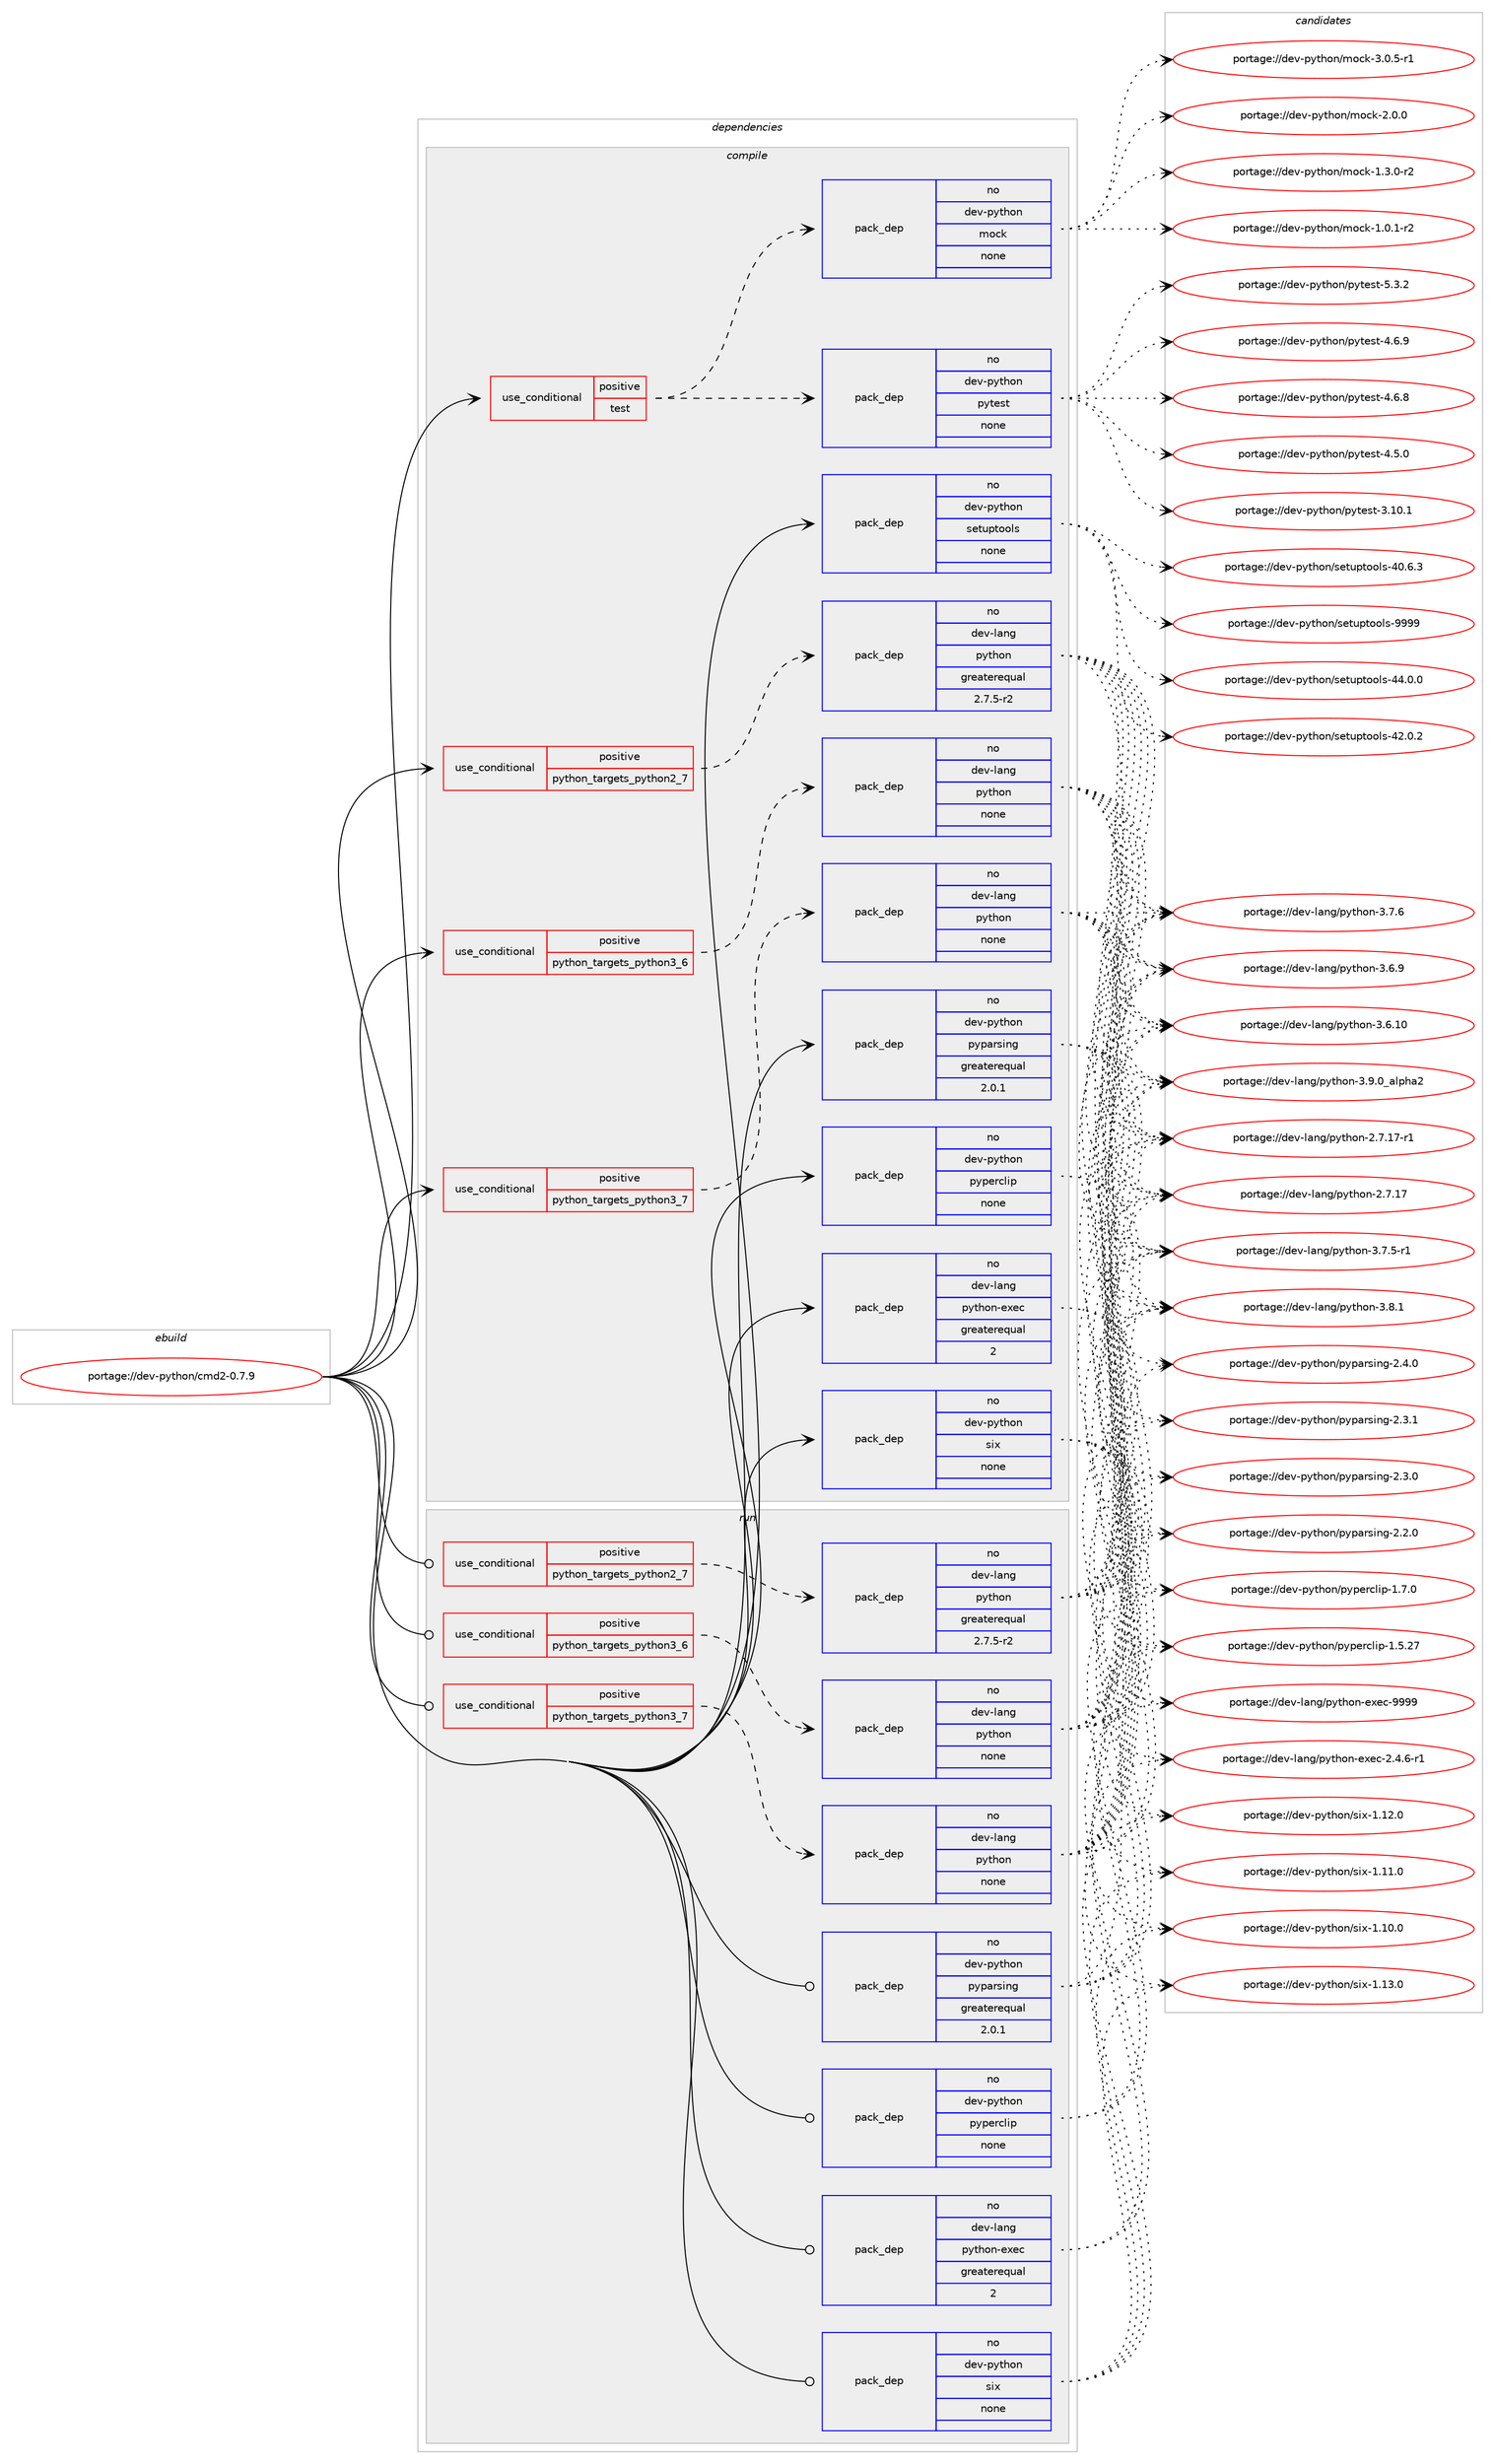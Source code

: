 digraph prolog {

# *************
# Graph options
# *************

newrank=true;
concentrate=true;
compound=true;
graph [rankdir=LR,fontname=Helvetica,fontsize=10,ranksep=1.5];#, ranksep=2.5, nodesep=0.2];
edge  [arrowhead=vee];
node  [fontname=Helvetica,fontsize=10];

# **********
# The ebuild
# **********

subgraph cluster_leftcol {
color=gray;
label=<<i>ebuild</i>>;
id [label="portage://dev-python/cmd2-0.7.9", color=red, width=4, href="../dev-python/cmd2-0.7.9.svg"];
}

# ****************
# The dependencies
# ****************

subgraph cluster_midcol {
color=gray;
label=<<i>dependencies</i>>;
subgraph cluster_compile {
fillcolor="#eeeeee";
style=filled;
label=<<i>compile</i>>;
subgraph cond117594 {
dependency466576 [label=<<TABLE BORDER="0" CELLBORDER="1" CELLSPACING="0" CELLPADDING="4"><TR><TD ROWSPAN="3" CELLPADDING="10">use_conditional</TD></TR><TR><TD>positive</TD></TR><TR><TD>python_targets_python2_7</TD></TR></TABLE>>, shape=none, color=red];
subgraph pack343975 {
dependency466577 [label=<<TABLE BORDER="0" CELLBORDER="1" CELLSPACING="0" CELLPADDING="4" WIDTH="220"><TR><TD ROWSPAN="6" CELLPADDING="30">pack_dep</TD></TR><TR><TD WIDTH="110">no</TD></TR><TR><TD>dev-lang</TD></TR><TR><TD>python</TD></TR><TR><TD>greaterequal</TD></TR><TR><TD>2.7.5-r2</TD></TR></TABLE>>, shape=none, color=blue];
}
dependency466576:e -> dependency466577:w [weight=20,style="dashed",arrowhead="vee"];
}
id:e -> dependency466576:w [weight=20,style="solid",arrowhead="vee"];
subgraph cond117595 {
dependency466578 [label=<<TABLE BORDER="0" CELLBORDER="1" CELLSPACING="0" CELLPADDING="4"><TR><TD ROWSPAN="3" CELLPADDING="10">use_conditional</TD></TR><TR><TD>positive</TD></TR><TR><TD>python_targets_python3_6</TD></TR></TABLE>>, shape=none, color=red];
subgraph pack343976 {
dependency466579 [label=<<TABLE BORDER="0" CELLBORDER="1" CELLSPACING="0" CELLPADDING="4" WIDTH="220"><TR><TD ROWSPAN="6" CELLPADDING="30">pack_dep</TD></TR><TR><TD WIDTH="110">no</TD></TR><TR><TD>dev-lang</TD></TR><TR><TD>python</TD></TR><TR><TD>none</TD></TR><TR><TD></TD></TR></TABLE>>, shape=none, color=blue];
}
dependency466578:e -> dependency466579:w [weight=20,style="dashed",arrowhead="vee"];
}
id:e -> dependency466578:w [weight=20,style="solid",arrowhead="vee"];
subgraph cond117596 {
dependency466580 [label=<<TABLE BORDER="0" CELLBORDER="1" CELLSPACING="0" CELLPADDING="4"><TR><TD ROWSPAN="3" CELLPADDING="10">use_conditional</TD></TR><TR><TD>positive</TD></TR><TR><TD>python_targets_python3_7</TD></TR></TABLE>>, shape=none, color=red];
subgraph pack343977 {
dependency466581 [label=<<TABLE BORDER="0" CELLBORDER="1" CELLSPACING="0" CELLPADDING="4" WIDTH="220"><TR><TD ROWSPAN="6" CELLPADDING="30">pack_dep</TD></TR><TR><TD WIDTH="110">no</TD></TR><TR><TD>dev-lang</TD></TR><TR><TD>python</TD></TR><TR><TD>none</TD></TR><TR><TD></TD></TR></TABLE>>, shape=none, color=blue];
}
dependency466580:e -> dependency466581:w [weight=20,style="dashed",arrowhead="vee"];
}
id:e -> dependency466580:w [weight=20,style="solid",arrowhead="vee"];
subgraph cond117597 {
dependency466582 [label=<<TABLE BORDER="0" CELLBORDER="1" CELLSPACING="0" CELLPADDING="4"><TR><TD ROWSPAN="3" CELLPADDING="10">use_conditional</TD></TR><TR><TD>positive</TD></TR><TR><TD>test</TD></TR></TABLE>>, shape=none, color=red];
subgraph pack343978 {
dependency466583 [label=<<TABLE BORDER="0" CELLBORDER="1" CELLSPACING="0" CELLPADDING="4" WIDTH="220"><TR><TD ROWSPAN="6" CELLPADDING="30">pack_dep</TD></TR><TR><TD WIDTH="110">no</TD></TR><TR><TD>dev-python</TD></TR><TR><TD>mock</TD></TR><TR><TD>none</TD></TR><TR><TD></TD></TR></TABLE>>, shape=none, color=blue];
}
dependency466582:e -> dependency466583:w [weight=20,style="dashed",arrowhead="vee"];
subgraph pack343979 {
dependency466584 [label=<<TABLE BORDER="0" CELLBORDER="1" CELLSPACING="0" CELLPADDING="4" WIDTH="220"><TR><TD ROWSPAN="6" CELLPADDING="30">pack_dep</TD></TR><TR><TD WIDTH="110">no</TD></TR><TR><TD>dev-python</TD></TR><TR><TD>pytest</TD></TR><TR><TD>none</TD></TR><TR><TD></TD></TR></TABLE>>, shape=none, color=blue];
}
dependency466582:e -> dependency466584:w [weight=20,style="dashed",arrowhead="vee"];
}
id:e -> dependency466582:w [weight=20,style="solid",arrowhead="vee"];
subgraph pack343980 {
dependency466585 [label=<<TABLE BORDER="0" CELLBORDER="1" CELLSPACING="0" CELLPADDING="4" WIDTH="220"><TR><TD ROWSPAN="6" CELLPADDING="30">pack_dep</TD></TR><TR><TD WIDTH="110">no</TD></TR><TR><TD>dev-lang</TD></TR><TR><TD>python-exec</TD></TR><TR><TD>greaterequal</TD></TR><TR><TD>2</TD></TR></TABLE>>, shape=none, color=blue];
}
id:e -> dependency466585:w [weight=20,style="solid",arrowhead="vee"];
subgraph pack343981 {
dependency466586 [label=<<TABLE BORDER="0" CELLBORDER="1" CELLSPACING="0" CELLPADDING="4" WIDTH="220"><TR><TD ROWSPAN="6" CELLPADDING="30">pack_dep</TD></TR><TR><TD WIDTH="110">no</TD></TR><TR><TD>dev-python</TD></TR><TR><TD>pyparsing</TD></TR><TR><TD>greaterequal</TD></TR><TR><TD>2.0.1</TD></TR></TABLE>>, shape=none, color=blue];
}
id:e -> dependency466586:w [weight=20,style="solid",arrowhead="vee"];
subgraph pack343982 {
dependency466587 [label=<<TABLE BORDER="0" CELLBORDER="1" CELLSPACING="0" CELLPADDING="4" WIDTH="220"><TR><TD ROWSPAN="6" CELLPADDING="30">pack_dep</TD></TR><TR><TD WIDTH="110">no</TD></TR><TR><TD>dev-python</TD></TR><TR><TD>pyperclip</TD></TR><TR><TD>none</TD></TR><TR><TD></TD></TR></TABLE>>, shape=none, color=blue];
}
id:e -> dependency466587:w [weight=20,style="solid",arrowhead="vee"];
subgraph pack343983 {
dependency466588 [label=<<TABLE BORDER="0" CELLBORDER="1" CELLSPACING="0" CELLPADDING="4" WIDTH="220"><TR><TD ROWSPAN="6" CELLPADDING="30">pack_dep</TD></TR><TR><TD WIDTH="110">no</TD></TR><TR><TD>dev-python</TD></TR><TR><TD>setuptools</TD></TR><TR><TD>none</TD></TR><TR><TD></TD></TR></TABLE>>, shape=none, color=blue];
}
id:e -> dependency466588:w [weight=20,style="solid",arrowhead="vee"];
subgraph pack343984 {
dependency466589 [label=<<TABLE BORDER="0" CELLBORDER="1" CELLSPACING="0" CELLPADDING="4" WIDTH="220"><TR><TD ROWSPAN="6" CELLPADDING="30">pack_dep</TD></TR><TR><TD WIDTH="110">no</TD></TR><TR><TD>dev-python</TD></TR><TR><TD>six</TD></TR><TR><TD>none</TD></TR><TR><TD></TD></TR></TABLE>>, shape=none, color=blue];
}
id:e -> dependency466589:w [weight=20,style="solid",arrowhead="vee"];
}
subgraph cluster_compileandrun {
fillcolor="#eeeeee";
style=filled;
label=<<i>compile and run</i>>;
}
subgraph cluster_run {
fillcolor="#eeeeee";
style=filled;
label=<<i>run</i>>;
subgraph cond117598 {
dependency466590 [label=<<TABLE BORDER="0" CELLBORDER="1" CELLSPACING="0" CELLPADDING="4"><TR><TD ROWSPAN="3" CELLPADDING="10">use_conditional</TD></TR><TR><TD>positive</TD></TR><TR><TD>python_targets_python2_7</TD></TR></TABLE>>, shape=none, color=red];
subgraph pack343985 {
dependency466591 [label=<<TABLE BORDER="0" CELLBORDER="1" CELLSPACING="0" CELLPADDING="4" WIDTH="220"><TR><TD ROWSPAN="6" CELLPADDING="30">pack_dep</TD></TR><TR><TD WIDTH="110">no</TD></TR><TR><TD>dev-lang</TD></TR><TR><TD>python</TD></TR><TR><TD>greaterequal</TD></TR><TR><TD>2.7.5-r2</TD></TR></TABLE>>, shape=none, color=blue];
}
dependency466590:e -> dependency466591:w [weight=20,style="dashed",arrowhead="vee"];
}
id:e -> dependency466590:w [weight=20,style="solid",arrowhead="odot"];
subgraph cond117599 {
dependency466592 [label=<<TABLE BORDER="0" CELLBORDER="1" CELLSPACING="0" CELLPADDING="4"><TR><TD ROWSPAN="3" CELLPADDING="10">use_conditional</TD></TR><TR><TD>positive</TD></TR><TR><TD>python_targets_python3_6</TD></TR></TABLE>>, shape=none, color=red];
subgraph pack343986 {
dependency466593 [label=<<TABLE BORDER="0" CELLBORDER="1" CELLSPACING="0" CELLPADDING="4" WIDTH="220"><TR><TD ROWSPAN="6" CELLPADDING="30">pack_dep</TD></TR><TR><TD WIDTH="110">no</TD></TR><TR><TD>dev-lang</TD></TR><TR><TD>python</TD></TR><TR><TD>none</TD></TR><TR><TD></TD></TR></TABLE>>, shape=none, color=blue];
}
dependency466592:e -> dependency466593:w [weight=20,style="dashed",arrowhead="vee"];
}
id:e -> dependency466592:w [weight=20,style="solid",arrowhead="odot"];
subgraph cond117600 {
dependency466594 [label=<<TABLE BORDER="0" CELLBORDER="1" CELLSPACING="0" CELLPADDING="4"><TR><TD ROWSPAN="3" CELLPADDING="10">use_conditional</TD></TR><TR><TD>positive</TD></TR><TR><TD>python_targets_python3_7</TD></TR></TABLE>>, shape=none, color=red];
subgraph pack343987 {
dependency466595 [label=<<TABLE BORDER="0" CELLBORDER="1" CELLSPACING="0" CELLPADDING="4" WIDTH="220"><TR><TD ROWSPAN="6" CELLPADDING="30">pack_dep</TD></TR><TR><TD WIDTH="110">no</TD></TR><TR><TD>dev-lang</TD></TR><TR><TD>python</TD></TR><TR><TD>none</TD></TR><TR><TD></TD></TR></TABLE>>, shape=none, color=blue];
}
dependency466594:e -> dependency466595:w [weight=20,style="dashed",arrowhead="vee"];
}
id:e -> dependency466594:w [weight=20,style="solid",arrowhead="odot"];
subgraph pack343988 {
dependency466596 [label=<<TABLE BORDER="0" CELLBORDER="1" CELLSPACING="0" CELLPADDING="4" WIDTH="220"><TR><TD ROWSPAN="6" CELLPADDING="30">pack_dep</TD></TR><TR><TD WIDTH="110">no</TD></TR><TR><TD>dev-lang</TD></TR><TR><TD>python-exec</TD></TR><TR><TD>greaterequal</TD></TR><TR><TD>2</TD></TR></TABLE>>, shape=none, color=blue];
}
id:e -> dependency466596:w [weight=20,style="solid",arrowhead="odot"];
subgraph pack343989 {
dependency466597 [label=<<TABLE BORDER="0" CELLBORDER="1" CELLSPACING="0" CELLPADDING="4" WIDTH="220"><TR><TD ROWSPAN="6" CELLPADDING="30">pack_dep</TD></TR><TR><TD WIDTH="110">no</TD></TR><TR><TD>dev-python</TD></TR><TR><TD>pyparsing</TD></TR><TR><TD>greaterequal</TD></TR><TR><TD>2.0.1</TD></TR></TABLE>>, shape=none, color=blue];
}
id:e -> dependency466597:w [weight=20,style="solid",arrowhead="odot"];
subgraph pack343990 {
dependency466598 [label=<<TABLE BORDER="0" CELLBORDER="1" CELLSPACING="0" CELLPADDING="4" WIDTH="220"><TR><TD ROWSPAN="6" CELLPADDING="30">pack_dep</TD></TR><TR><TD WIDTH="110">no</TD></TR><TR><TD>dev-python</TD></TR><TR><TD>pyperclip</TD></TR><TR><TD>none</TD></TR><TR><TD></TD></TR></TABLE>>, shape=none, color=blue];
}
id:e -> dependency466598:w [weight=20,style="solid",arrowhead="odot"];
subgraph pack343991 {
dependency466599 [label=<<TABLE BORDER="0" CELLBORDER="1" CELLSPACING="0" CELLPADDING="4" WIDTH="220"><TR><TD ROWSPAN="6" CELLPADDING="30">pack_dep</TD></TR><TR><TD WIDTH="110">no</TD></TR><TR><TD>dev-python</TD></TR><TR><TD>six</TD></TR><TR><TD>none</TD></TR><TR><TD></TD></TR></TABLE>>, shape=none, color=blue];
}
id:e -> dependency466599:w [weight=20,style="solid",arrowhead="odot"];
}
}

# **************
# The candidates
# **************

subgraph cluster_choices {
rank=same;
color=gray;
label=<<i>candidates</i>>;

subgraph choice343975 {
color=black;
nodesep=1;
choice10010111845108971101034711212111610411111045514657464895971081121049750 [label="portage://dev-lang/python-3.9.0_alpha2", color=red, width=4,href="../dev-lang/python-3.9.0_alpha2.svg"];
choice100101118451089711010347112121116104111110455146564649 [label="portage://dev-lang/python-3.8.1", color=red, width=4,href="../dev-lang/python-3.8.1.svg"];
choice100101118451089711010347112121116104111110455146554654 [label="portage://dev-lang/python-3.7.6", color=red, width=4,href="../dev-lang/python-3.7.6.svg"];
choice1001011184510897110103471121211161041111104551465546534511449 [label="portage://dev-lang/python-3.7.5-r1", color=red, width=4,href="../dev-lang/python-3.7.5-r1.svg"];
choice100101118451089711010347112121116104111110455146544657 [label="portage://dev-lang/python-3.6.9", color=red, width=4,href="../dev-lang/python-3.6.9.svg"];
choice10010111845108971101034711212111610411111045514654464948 [label="portage://dev-lang/python-3.6.10", color=red, width=4,href="../dev-lang/python-3.6.10.svg"];
choice100101118451089711010347112121116104111110455046554649554511449 [label="portage://dev-lang/python-2.7.17-r1", color=red, width=4,href="../dev-lang/python-2.7.17-r1.svg"];
choice10010111845108971101034711212111610411111045504655464955 [label="portage://dev-lang/python-2.7.17", color=red, width=4,href="../dev-lang/python-2.7.17.svg"];
dependency466577:e -> choice10010111845108971101034711212111610411111045514657464895971081121049750:w [style=dotted,weight="100"];
dependency466577:e -> choice100101118451089711010347112121116104111110455146564649:w [style=dotted,weight="100"];
dependency466577:e -> choice100101118451089711010347112121116104111110455146554654:w [style=dotted,weight="100"];
dependency466577:e -> choice1001011184510897110103471121211161041111104551465546534511449:w [style=dotted,weight="100"];
dependency466577:e -> choice100101118451089711010347112121116104111110455146544657:w [style=dotted,weight="100"];
dependency466577:e -> choice10010111845108971101034711212111610411111045514654464948:w [style=dotted,weight="100"];
dependency466577:e -> choice100101118451089711010347112121116104111110455046554649554511449:w [style=dotted,weight="100"];
dependency466577:e -> choice10010111845108971101034711212111610411111045504655464955:w [style=dotted,weight="100"];
}
subgraph choice343976 {
color=black;
nodesep=1;
choice10010111845108971101034711212111610411111045514657464895971081121049750 [label="portage://dev-lang/python-3.9.0_alpha2", color=red, width=4,href="../dev-lang/python-3.9.0_alpha2.svg"];
choice100101118451089711010347112121116104111110455146564649 [label="portage://dev-lang/python-3.8.1", color=red, width=4,href="../dev-lang/python-3.8.1.svg"];
choice100101118451089711010347112121116104111110455146554654 [label="portage://dev-lang/python-3.7.6", color=red, width=4,href="../dev-lang/python-3.7.6.svg"];
choice1001011184510897110103471121211161041111104551465546534511449 [label="portage://dev-lang/python-3.7.5-r1", color=red, width=4,href="../dev-lang/python-3.7.5-r1.svg"];
choice100101118451089711010347112121116104111110455146544657 [label="portage://dev-lang/python-3.6.9", color=red, width=4,href="../dev-lang/python-3.6.9.svg"];
choice10010111845108971101034711212111610411111045514654464948 [label="portage://dev-lang/python-3.6.10", color=red, width=4,href="../dev-lang/python-3.6.10.svg"];
choice100101118451089711010347112121116104111110455046554649554511449 [label="portage://dev-lang/python-2.7.17-r1", color=red, width=4,href="../dev-lang/python-2.7.17-r1.svg"];
choice10010111845108971101034711212111610411111045504655464955 [label="portage://dev-lang/python-2.7.17", color=red, width=4,href="../dev-lang/python-2.7.17.svg"];
dependency466579:e -> choice10010111845108971101034711212111610411111045514657464895971081121049750:w [style=dotted,weight="100"];
dependency466579:e -> choice100101118451089711010347112121116104111110455146564649:w [style=dotted,weight="100"];
dependency466579:e -> choice100101118451089711010347112121116104111110455146554654:w [style=dotted,weight="100"];
dependency466579:e -> choice1001011184510897110103471121211161041111104551465546534511449:w [style=dotted,weight="100"];
dependency466579:e -> choice100101118451089711010347112121116104111110455146544657:w [style=dotted,weight="100"];
dependency466579:e -> choice10010111845108971101034711212111610411111045514654464948:w [style=dotted,weight="100"];
dependency466579:e -> choice100101118451089711010347112121116104111110455046554649554511449:w [style=dotted,weight="100"];
dependency466579:e -> choice10010111845108971101034711212111610411111045504655464955:w [style=dotted,weight="100"];
}
subgraph choice343977 {
color=black;
nodesep=1;
choice10010111845108971101034711212111610411111045514657464895971081121049750 [label="portage://dev-lang/python-3.9.0_alpha2", color=red, width=4,href="../dev-lang/python-3.9.0_alpha2.svg"];
choice100101118451089711010347112121116104111110455146564649 [label="portage://dev-lang/python-3.8.1", color=red, width=4,href="../dev-lang/python-3.8.1.svg"];
choice100101118451089711010347112121116104111110455146554654 [label="portage://dev-lang/python-3.7.6", color=red, width=4,href="../dev-lang/python-3.7.6.svg"];
choice1001011184510897110103471121211161041111104551465546534511449 [label="portage://dev-lang/python-3.7.5-r1", color=red, width=4,href="../dev-lang/python-3.7.5-r1.svg"];
choice100101118451089711010347112121116104111110455146544657 [label="portage://dev-lang/python-3.6.9", color=red, width=4,href="../dev-lang/python-3.6.9.svg"];
choice10010111845108971101034711212111610411111045514654464948 [label="portage://dev-lang/python-3.6.10", color=red, width=4,href="../dev-lang/python-3.6.10.svg"];
choice100101118451089711010347112121116104111110455046554649554511449 [label="portage://dev-lang/python-2.7.17-r1", color=red, width=4,href="../dev-lang/python-2.7.17-r1.svg"];
choice10010111845108971101034711212111610411111045504655464955 [label="portage://dev-lang/python-2.7.17", color=red, width=4,href="../dev-lang/python-2.7.17.svg"];
dependency466581:e -> choice10010111845108971101034711212111610411111045514657464895971081121049750:w [style=dotted,weight="100"];
dependency466581:e -> choice100101118451089711010347112121116104111110455146564649:w [style=dotted,weight="100"];
dependency466581:e -> choice100101118451089711010347112121116104111110455146554654:w [style=dotted,weight="100"];
dependency466581:e -> choice1001011184510897110103471121211161041111104551465546534511449:w [style=dotted,weight="100"];
dependency466581:e -> choice100101118451089711010347112121116104111110455146544657:w [style=dotted,weight="100"];
dependency466581:e -> choice10010111845108971101034711212111610411111045514654464948:w [style=dotted,weight="100"];
dependency466581:e -> choice100101118451089711010347112121116104111110455046554649554511449:w [style=dotted,weight="100"];
dependency466581:e -> choice10010111845108971101034711212111610411111045504655464955:w [style=dotted,weight="100"];
}
subgraph choice343978 {
color=black;
nodesep=1;
choice1001011184511212111610411111047109111991074551464846534511449 [label="portage://dev-python/mock-3.0.5-r1", color=red, width=4,href="../dev-python/mock-3.0.5-r1.svg"];
choice100101118451121211161041111104710911199107455046484648 [label="portage://dev-python/mock-2.0.0", color=red, width=4,href="../dev-python/mock-2.0.0.svg"];
choice1001011184511212111610411111047109111991074549465146484511450 [label="portage://dev-python/mock-1.3.0-r2", color=red, width=4,href="../dev-python/mock-1.3.0-r2.svg"];
choice1001011184511212111610411111047109111991074549464846494511450 [label="portage://dev-python/mock-1.0.1-r2", color=red, width=4,href="../dev-python/mock-1.0.1-r2.svg"];
dependency466583:e -> choice1001011184511212111610411111047109111991074551464846534511449:w [style=dotted,weight="100"];
dependency466583:e -> choice100101118451121211161041111104710911199107455046484648:w [style=dotted,weight="100"];
dependency466583:e -> choice1001011184511212111610411111047109111991074549465146484511450:w [style=dotted,weight="100"];
dependency466583:e -> choice1001011184511212111610411111047109111991074549464846494511450:w [style=dotted,weight="100"];
}
subgraph choice343979 {
color=black;
nodesep=1;
choice1001011184511212111610411111047112121116101115116455346514650 [label="portage://dev-python/pytest-5.3.2", color=red, width=4,href="../dev-python/pytest-5.3.2.svg"];
choice1001011184511212111610411111047112121116101115116455246544657 [label="portage://dev-python/pytest-4.6.9", color=red, width=4,href="../dev-python/pytest-4.6.9.svg"];
choice1001011184511212111610411111047112121116101115116455246544656 [label="portage://dev-python/pytest-4.6.8", color=red, width=4,href="../dev-python/pytest-4.6.8.svg"];
choice1001011184511212111610411111047112121116101115116455246534648 [label="portage://dev-python/pytest-4.5.0", color=red, width=4,href="../dev-python/pytest-4.5.0.svg"];
choice100101118451121211161041111104711212111610111511645514649484649 [label="portage://dev-python/pytest-3.10.1", color=red, width=4,href="../dev-python/pytest-3.10.1.svg"];
dependency466584:e -> choice1001011184511212111610411111047112121116101115116455346514650:w [style=dotted,weight="100"];
dependency466584:e -> choice1001011184511212111610411111047112121116101115116455246544657:w [style=dotted,weight="100"];
dependency466584:e -> choice1001011184511212111610411111047112121116101115116455246544656:w [style=dotted,weight="100"];
dependency466584:e -> choice1001011184511212111610411111047112121116101115116455246534648:w [style=dotted,weight="100"];
dependency466584:e -> choice100101118451121211161041111104711212111610111511645514649484649:w [style=dotted,weight="100"];
}
subgraph choice343980 {
color=black;
nodesep=1;
choice10010111845108971101034711212111610411111045101120101994557575757 [label="portage://dev-lang/python-exec-9999", color=red, width=4,href="../dev-lang/python-exec-9999.svg"];
choice10010111845108971101034711212111610411111045101120101994550465246544511449 [label="portage://dev-lang/python-exec-2.4.6-r1", color=red, width=4,href="../dev-lang/python-exec-2.4.6-r1.svg"];
dependency466585:e -> choice10010111845108971101034711212111610411111045101120101994557575757:w [style=dotted,weight="100"];
dependency466585:e -> choice10010111845108971101034711212111610411111045101120101994550465246544511449:w [style=dotted,weight="100"];
}
subgraph choice343981 {
color=black;
nodesep=1;
choice100101118451121211161041111104711212111297114115105110103455046524648 [label="portage://dev-python/pyparsing-2.4.0", color=red, width=4,href="../dev-python/pyparsing-2.4.0.svg"];
choice100101118451121211161041111104711212111297114115105110103455046514649 [label="portage://dev-python/pyparsing-2.3.1", color=red, width=4,href="../dev-python/pyparsing-2.3.1.svg"];
choice100101118451121211161041111104711212111297114115105110103455046514648 [label="portage://dev-python/pyparsing-2.3.0", color=red, width=4,href="../dev-python/pyparsing-2.3.0.svg"];
choice100101118451121211161041111104711212111297114115105110103455046504648 [label="portage://dev-python/pyparsing-2.2.0", color=red, width=4,href="../dev-python/pyparsing-2.2.0.svg"];
dependency466586:e -> choice100101118451121211161041111104711212111297114115105110103455046524648:w [style=dotted,weight="100"];
dependency466586:e -> choice100101118451121211161041111104711212111297114115105110103455046514649:w [style=dotted,weight="100"];
dependency466586:e -> choice100101118451121211161041111104711212111297114115105110103455046514648:w [style=dotted,weight="100"];
dependency466586:e -> choice100101118451121211161041111104711212111297114115105110103455046504648:w [style=dotted,weight="100"];
}
subgraph choice343982 {
color=black;
nodesep=1;
choice100101118451121211161041111104711212111210111499108105112454946554648 [label="portage://dev-python/pyperclip-1.7.0", color=red, width=4,href="../dev-python/pyperclip-1.7.0.svg"];
choice10010111845112121116104111110471121211121011149910810511245494653465055 [label="portage://dev-python/pyperclip-1.5.27", color=red, width=4,href="../dev-python/pyperclip-1.5.27.svg"];
dependency466587:e -> choice100101118451121211161041111104711212111210111499108105112454946554648:w [style=dotted,weight="100"];
dependency466587:e -> choice10010111845112121116104111110471121211121011149910810511245494653465055:w [style=dotted,weight="100"];
}
subgraph choice343983 {
color=black;
nodesep=1;
choice10010111845112121116104111110471151011161171121161111111081154557575757 [label="portage://dev-python/setuptools-9999", color=red, width=4,href="../dev-python/setuptools-9999.svg"];
choice100101118451121211161041111104711510111611711211611111110811545525246484648 [label="portage://dev-python/setuptools-44.0.0", color=red, width=4,href="../dev-python/setuptools-44.0.0.svg"];
choice100101118451121211161041111104711510111611711211611111110811545525046484650 [label="portage://dev-python/setuptools-42.0.2", color=red, width=4,href="../dev-python/setuptools-42.0.2.svg"];
choice100101118451121211161041111104711510111611711211611111110811545524846544651 [label="portage://dev-python/setuptools-40.6.3", color=red, width=4,href="../dev-python/setuptools-40.6.3.svg"];
dependency466588:e -> choice10010111845112121116104111110471151011161171121161111111081154557575757:w [style=dotted,weight="100"];
dependency466588:e -> choice100101118451121211161041111104711510111611711211611111110811545525246484648:w [style=dotted,weight="100"];
dependency466588:e -> choice100101118451121211161041111104711510111611711211611111110811545525046484650:w [style=dotted,weight="100"];
dependency466588:e -> choice100101118451121211161041111104711510111611711211611111110811545524846544651:w [style=dotted,weight="100"];
}
subgraph choice343984 {
color=black;
nodesep=1;
choice100101118451121211161041111104711510512045494649514648 [label="portage://dev-python/six-1.13.0", color=red, width=4,href="../dev-python/six-1.13.0.svg"];
choice100101118451121211161041111104711510512045494649504648 [label="portage://dev-python/six-1.12.0", color=red, width=4,href="../dev-python/six-1.12.0.svg"];
choice100101118451121211161041111104711510512045494649494648 [label="portage://dev-python/six-1.11.0", color=red, width=4,href="../dev-python/six-1.11.0.svg"];
choice100101118451121211161041111104711510512045494649484648 [label="portage://dev-python/six-1.10.0", color=red, width=4,href="../dev-python/six-1.10.0.svg"];
dependency466589:e -> choice100101118451121211161041111104711510512045494649514648:w [style=dotted,weight="100"];
dependency466589:e -> choice100101118451121211161041111104711510512045494649504648:w [style=dotted,weight="100"];
dependency466589:e -> choice100101118451121211161041111104711510512045494649494648:w [style=dotted,weight="100"];
dependency466589:e -> choice100101118451121211161041111104711510512045494649484648:w [style=dotted,weight="100"];
}
subgraph choice343985 {
color=black;
nodesep=1;
choice10010111845108971101034711212111610411111045514657464895971081121049750 [label="portage://dev-lang/python-3.9.0_alpha2", color=red, width=4,href="../dev-lang/python-3.9.0_alpha2.svg"];
choice100101118451089711010347112121116104111110455146564649 [label="portage://dev-lang/python-3.8.1", color=red, width=4,href="../dev-lang/python-3.8.1.svg"];
choice100101118451089711010347112121116104111110455146554654 [label="portage://dev-lang/python-3.7.6", color=red, width=4,href="../dev-lang/python-3.7.6.svg"];
choice1001011184510897110103471121211161041111104551465546534511449 [label="portage://dev-lang/python-3.7.5-r1", color=red, width=4,href="../dev-lang/python-3.7.5-r1.svg"];
choice100101118451089711010347112121116104111110455146544657 [label="portage://dev-lang/python-3.6.9", color=red, width=4,href="../dev-lang/python-3.6.9.svg"];
choice10010111845108971101034711212111610411111045514654464948 [label="portage://dev-lang/python-3.6.10", color=red, width=4,href="../dev-lang/python-3.6.10.svg"];
choice100101118451089711010347112121116104111110455046554649554511449 [label="portage://dev-lang/python-2.7.17-r1", color=red, width=4,href="../dev-lang/python-2.7.17-r1.svg"];
choice10010111845108971101034711212111610411111045504655464955 [label="portage://dev-lang/python-2.7.17", color=red, width=4,href="../dev-lang/python-2.7.17.svg"];
dependency466591:e -> choice10010111845108971101034711212111610411111045514657464895971081121049750:w [style=dotted,weight="100"];
dependency466591:e -> choice100101118451089711010347112121116104111110455146564649:w [style=dotted,weight="100"];
dependency466591:e -> choice100101118451089711010347112121116104111110455146554654:w [style=dotted,weight="100"];
dependency466591:e -> choice1001011184510897110103471121211161041111104551465546534511449:w [style=dotted,weight="100"];
dependency466591:e -> choice100101118451089711010347112121116104111110455146544657:w [style=dotted,weight="100"];
dependency466591:e -> choice10010111845108971101034711212111610411111045514654464948:w [style=dotted,weight="100"];
dependency466591:e -> choice100101118451089711010347112121116104111110455046554649554511449:w [style=dotted,weight="100"];
dependency466591:e -> choice10010111845108971101034711212111610411111045504655464955:w [style=dotted,weight="100"];
}
subgraph choice343986 {
color=black;
nodesep=1;
choice10010111845108971101034711212111610411111045514657464895971081121049750 [label="portage://dev-lang/python-3.9.0_alpha2", color=red, width=4,href="../dev-lang/python-3.9.0_alpha2.svg"];
choice100101118451089711010347112121116104111110455146564649 [label="portage://dev-lang/python-3.8.1", color=red, width=4,href="../dev-lang/python-3.8.1.svg"];
choice100101118451089711010347112121116104111110455146554654 [label="portage://dev-lang/python-3.7.6", color=red, width=4,href="../dev-lang/python-3.7.6.svg"];
choice1001011184510897110103471121211161041111104551465546534511449 [label="portage://dev-lang/python-3.7.5-r1", color=red, width=4,href="../dev-lang/python-3.7.5-r1.svg"];
choice100101118451089711010347112121116104111110455146544657 [label="portage://dev-lang/python-3.6.9", color=red, width=4,href="../dev-lang/python-3.6.9.svg"];
choice10010111845108971101034711212111610411111045514654464948 [label="portage://dev-lang/python-3.6.10", color=red, width=4,href="../dev-lang/python-3.6.10.svg"];
choice100101118451089711010347112121116104111110455046554649554511449 [label="portage://dev-lang/python-2.7.17-r1", color=red, width=4,href="../dev-lang/python-2.7.17-r1.svg"];
choice10010111845108971101034711212111610411111045504655464955 [label="portage://dev-lang/python-2.7.17", color=red, width=4,href="../dev-lang/python-2.7.17.svg"];
dependency466593:e -> choice10010111845108971101034711212111610411111045514657464895971081121049750:w [style=dotted,weight="100"];
dependency466593:e -> choice100101118451089711010347112121116104111110455146564649:w [style=dotted,weight="100"];
dependency466593:e -> choice100101118451089711010347112121116104111110455146554654:w [style=dotted,weight="100"];
dependency466593:e -> choice1001011184510897110103471121211161041111104551465546534511449:w [style=dotted,weight="100"];
dependency466593:e -> choice100101118451089711010347112121116104111110455146544657:w [style=dotted,weight="100"];
dependency466593:e -> choice10010111845108971101034711212111610411111045514654464948:w [style=dotted,weight="100"];
dependency466593:e -> choice100101118451089711010347112121116104111110455046554649554511449:w [style=dotted,weight="100"];
dependency466593:e -> choice10010111845108971101034711212111610411111045504655464955:w [style=dotted,weight="100"];
}
subgraph choice343987 {
color=black;
nodesep=1;
choice10010111845108971101034711212111610411111045514657464895971081121049750 [label="portage://dev-lang/python-3.9.0_alpha2", color=red, width=4,href="../dev-lang/python-3.9.0_alpha2.svg"];
choice100101118451089711010347112121116104111110455146564649 [label="portage://dev-lang/python-3.8.1", color=red, width=4,href="../dev-lang/python-3.8.1.svg"];
choice100101118451089711010347112121116104111110455146554654 [label="portage://dev-lang/python-3.7.6", color=red, width=4,href="../dev-lang/python-3.7.6.svg"];
choice1001011184510897110103471121211161041111104551465546534511449 [label="portage://dev-lang/python-3.7.5-r1", color=red, width=4,href="../dev-lang/python-3.7.5-r1.svg"];
choice100101118451089711010347112121116104111110455146544657 [label="portage://dev-lang/python-3.6.9", color=red, width=4,href="../dev-lang/python-3.6.9.svg"];
choice10010111845108971101034711212111610411111045514654464948 [label="portage://dev-lang/python-3.6.10", color=red, width=4,href="../dev-lang/python-3.6.10.svg"];
choice100101118451089711010347112121116104111110455046554649554511449 [label="portage://dev-lang/python-2.7.17-r1", color=red, width=4,href="../dev-lang/python-2.7.17-r1.svg"];
choice10010111845108971101034711212111610411111045504655464955 [label="portage://dev-lang/python-2.7.17", color=red, width=4,href="../dev-lang/python-2.7.17.svg"];
dependency466595:e -> choice10010111845108971101034711212111610411111045514657464895971081121049750:w [style=dotted,weight="100"];
dependency466595:e -> choice100101118451089711010347112121116104111110455146564649:w [style=dotted,weight="100"];
dependency466595:e -> choice100101118451089711010347112121116104111110455146554654:w [style=dotted,weight="100"];
dependency466595:e -> choice1001011184510897110103471121211161041111104551465546534511449:w [style=dotted,weight="100"];
dependency466595:e -> choice100101118451089711010347112121116104111110455146544657:w [style=dotted,weight="100"];
dependency466595:e -> choice10010111845108971101034711212111610411111045514654464948:w [style=dotted,weight="100"];
dependency466595:e -> choice100101118451089711010347112121116104111110455046554649554511449:w [style=dotted,weight="100"];
dependency466595:e -> choice10010111845108971101034711212111610411111045504655464955:w [style=dotted,weight="100"];
}
subgraph choice343988 {
color=black;
nodesep=1;
choice10010111845108971101034711212111610411111045101120101994557575757 [label="portage://dev-lang/python-exec-9999", color=red, width=4,href="../dev-lang/python-exec-9999.svg"];
choice10010111845108971101034711212111610411111045101120101994550465246544511449 [label="portage://dev-lang/python-exec-2.4.6-r1", color=red, width=4,href="../dev-lang/python-exec-2.4.6-r1.svg"];
dependency466596:e -> choice10010111845108971101034711212111610411111045101120101994557575757:w [style=dotted,weight="100"];
dependency466596:e -> choice10010111845108971101034711212111610411111045101120101994550465246544511449:w [style=dotted,weight="100"];
}
subgraph choice343989 {
color=black;
nodesep=1;
choice100101118451121211161041111104711212111297114115105110103455046524648 [label="portage://dev-python/pyparsing-2.4.0", color=red, width=4,href="../dev-python/pyparsing-2.4.0.svg"];
choice100101118451121211161041111104711212111297114115105110103455046514649 [label="portage://dev-python/pyparsing-2.3.1", color=red, width=4,href="../dev-python/pyparsing-2.3.1.svg"];
choice100101118451121211161041111104711212111297114115105110103455046514648 [label="portage://dev-python/pyparsing-2.3.0", color=red, width=4,href="../dev-python/pyparsing-2.3.0.svg"];
choice100101118451121211161041111104711212111297114115105110103455046504648 [label="portage://dev-python/pyparsing-2.2.0", color=red, width=4,href="../dev-python/pyparsing-2.2.0.svg"];
dependency466597:e -> choice100101118451121211161041111104711212111297114115105110103455046524648:w [style=dotted,weight="100"];
dependency466597:e -> choice100101118451121211161041111104711212111297114115105110103455046514649:w [style=dotted,weight="100"];
dependency466597:e -> choice100101118451121211161041111104711212111297114115105110103455046514648:w [style=dotted,weight="100"];
dependency466597:e -> choice100101118451121211161041111104711212111297114115105110103455046504648:w [style=dotted,weight="100"];
}
subgraph choice343990 {
color=black;
nodesep=1;
choice100101118451121211161041111104711212111210111499108105112454946554648 [label="portage://dev-python/pyperclip-1.7.0", color=red, width=4,href="../dev-python/pyperclip-1.7.0.svg"];
choice10010111845112121116104111110471121211121011149910810511245494653465055 [label="portage://dev-python/pyperclip-1.5.27", color=red, width=4,href="../dev-python/pyperclip-1.5.27.svg"];
dependency466598:e -> choice100101118451121211161041111104711212111210111499108105112454946554648:w [style=dotted,weight="100"];
dependency466598:e -> choice10010111845112121116104111110471121211121011149910810511245494653465055:w [style=dotted,weight="100"];
}
subgraph choice343991 {
color=black;
nodesep=1;
choice100101118451121211161041111104711510512045494649514648 [label="portage://dev-python/six-1.13.0", color=red, width=4,href="../dev-python/six-1.13.0.svg"];
choice100101118451121211161041111104711510512045494649504648 [label="portage://dev-python/six-1.12.0", color=red, width=4,href="../dev-python/six-1.12.0.svg"];
choice100101118451121211161041111104711510512045494649494648 [label="portage://dev-python/six-1.11.0", color=red, width=4,href="../dev-python/six-1.11.0.svg"];
choice100101118451121211161041111104711510512045494649484648 [label="portage://dev-python/six-1.10.0", color=red, width=4,href="../dev-python/six-1.10.0.svg"];
dependency466599:e -> choice100101118451121211161041111104711510512045494649514648:w [style=dotted,weight="100"];
dependency466599:e -> choice100101118451121211161041111104711510512045494649504648:w [style=dotted,weight="100"];
dependency466599:e -> choice100101118451121211161041111104711510512045494649494648:w [style=dotted,weight="100"];
dependency466599:e -> choice100101118451121211161041111104711510512045494649484648:w [style=dotted,weight="100"];
}
}

}
